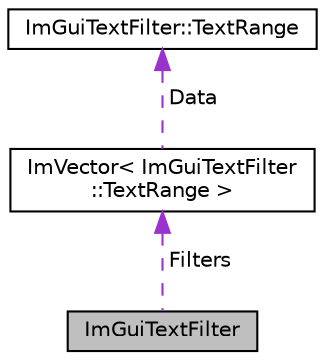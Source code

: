 digraph "ImGuiTextFilter"
{
  edge [fontname="Helvetica",fontsize="10",labelfontname="Helvetica",labelfontsize="10"];
  node [fontname="Helvetica",fontsize="10",shape=record];
  Node1 [label="ImGuiTextFilter",height=0.2,width=0.4,color="black", fillcolor="grey75", style="filled", fontcolor="black"];
  Node2 -> Node1 [dir="back",color="darkorchid3",fontsize="10",style="dashed",label=" Filters" ,fontname="Helvetica"];
  Node2 [label="ImVector\< ImGuiTextFilter\l::TextRange \>",height=0.2,width=0.4,color="black", fillcolor="white", style="filled",URL="$classImVector.html"];
  Node3 -> Node2 [dir="back",color="darkorchid3",fontsize="10",style="dashed",label=" Data" ,fontname="Helvetica"];
  Node3 [label="ImGuiTextFilter::TextRange",height=0.2,width=0.4,color="black", fillcolor="white", style="filled",URL="$structImGuiTextFilter_1_1TextRange.html"];
}
